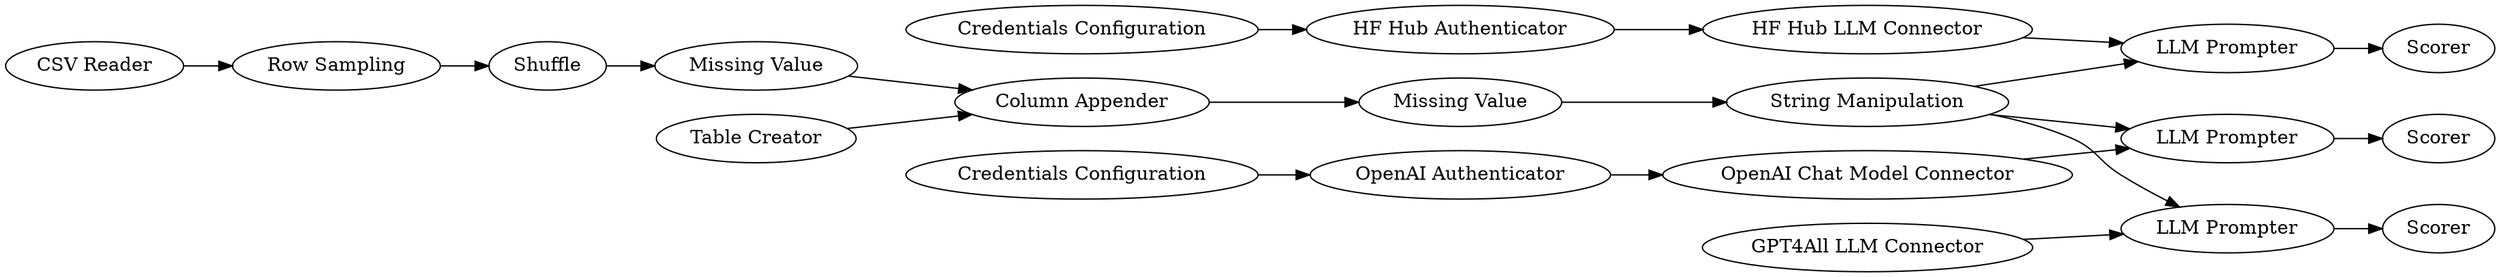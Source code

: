 digraph {
	10 -> 13
	87 -> 24
	23 -> 24
	22 -> 5
	25 -> 22
	2 -> 12
	13 -> 5
	5 -> 15
	28 -> 30
	6 -> 28
	12 -> 87
	24 -> 25
	22 -> 35
	22 -> 28
	3 -> 6
	11 -> 10
	82 -> 3
	43 -> 35
	84 -> 2
	35 -> 41
	3 [label="OpenAI Authenticator"]
	24 [label="Column Appender"]
	84 [label="CSV Reader"]
	41 [label=Scorer]
	6 [label="OpenAI Chat Model Connector"]
	15 [label=Scorer]
	25 [label="Missing Value"]
	10 [label="HF Hub Authenticator"]
	12 [label=Shuffle]
	22 [label="String Manipulation"]
	87 [label="Missing Value"]
	28 [label="LLM Prompter"]
	11 [label="Credentials Configuration"]
	23 [label="Table Creator"]
	5 [label="LLM Prompter"]
	13 [label="HF Hub LLM Connector"]
	35 [label="LLM Prompter"]
	43 [label="GPT4All LLM Connector"]
	82 [label="Credentials Configuration"]
	30 [label=Scorer]
	2 [label="Row Sampling"]
	rankdir=LR
}
